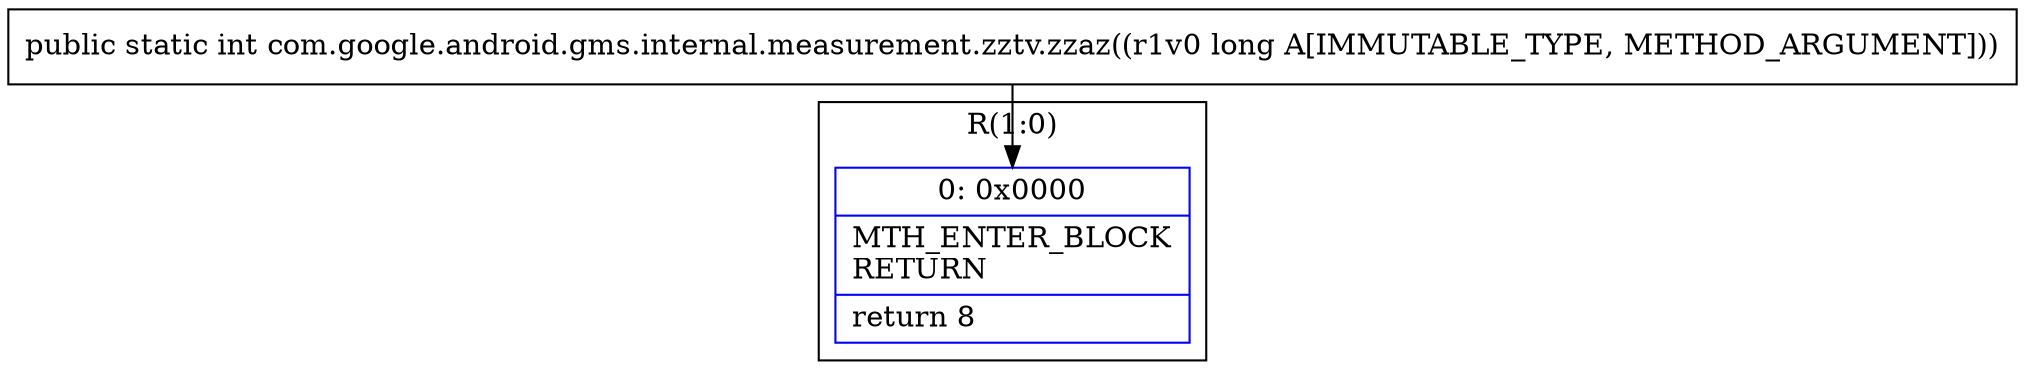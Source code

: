 digraph "CFG forcom.google.android.gms.internal.measurement.zztv.zzaz(J)I" {
subgraph cluster_Region_1883314900 {
label = "R(1:0)";
node [shape=record,color=blue];
Node_0 [shape=record,label="{0\:\ 0x0000|MTH_ENTER_BLOCK\lRETURN\l|return 8\l}"];
}
MethodNode[shape=record,label="{public static int com.google.android.gms.internal.measurement.zztv.zzaz((r1v0 long A[IMMUTABLE_TYPE, METHOD_ARGUMENT])) }"];
MethodNode -> Node_0;
}

